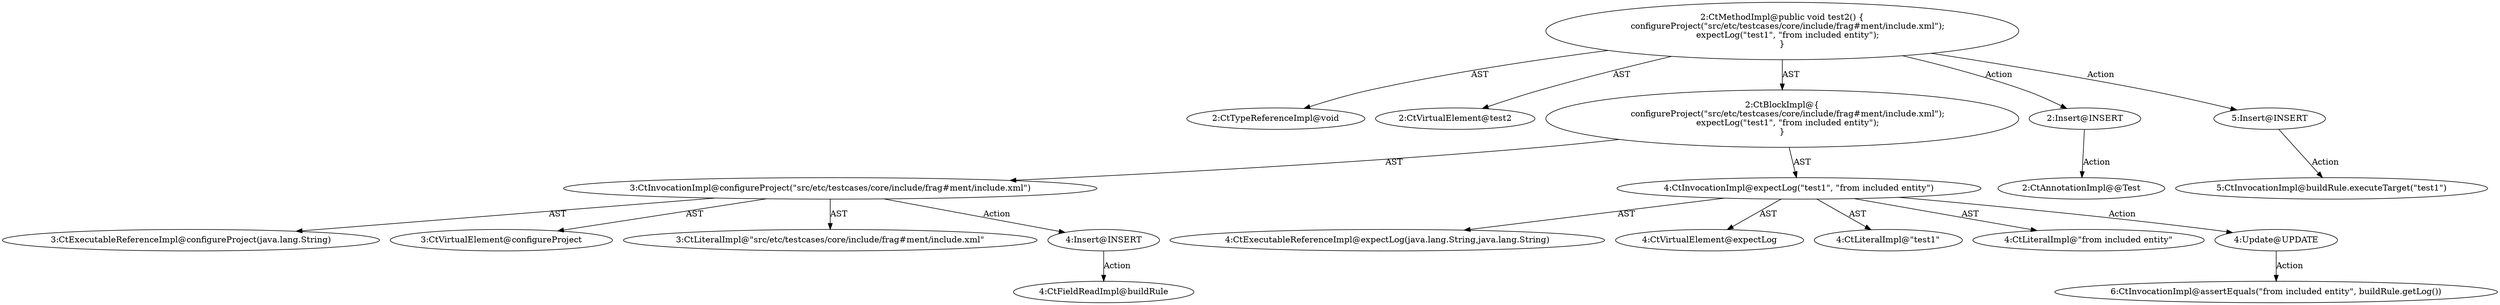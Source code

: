 digraph "test2#?" {
0 [label="2:CtTypeReferenceImpl@void" shape=ellipse]
1 [label="2:CtVirtualElement@test2" shape=ellipse]
2 [label="3:CtExecutableReferenceImpl@configureProject(java.lang.String)" shape=ellipse]
3 [label="3:CtVirtualElement@configureProject" shape=ellipse]
4 [label="3:CtLiteralImpl@\"src/etc/testcases/core/include/frag#ment/include.xml\"" shape=ellipse]
5 [label="3:CtInvocationImpl@configureProject(\"src/etc/testcases/core/include/frag#ment/include.xml\")" shape=ellipse]
6 [label="4:CtExecutableReferenceImpl@expectLog(java.lang.String,java.lang.String)" shape=ellipse]
7 [label="4:CtVirtualElement@expectLog" shape=ellipse]
8 [label="4:CtLiteralImpl@\"test1\"" shape=ellipse]
9 [label="4:CtLiteralImpl@\"from included entity\"" shape=ellipse]
10 [label="4:CtInvocationImpl@expectLog(\"test1\", \"from included entity\")" shape=ellipse]
11 [label="2:CtBlockImpl@\{
    configureProject(\"src/etc/testcases/core/include/frag#ment/include.xml\");
    expectLog(\"test1\", \"from included entity\");
\}" shape=ellipse]
12 [label="2:CtMethodImpl@public void test2() \{
    configureProject(\"src/etc/testcases/core/include/frag#ment/include.xml\");
    expectLog(\"test1\", \"from included entity\");
\}" shape=ellipse]
13 [label="4:Update@UPDATE" shape=ellipse]
14 [label="6:CtInvocationImpl@assertEquals(\"from included entity\", buildRule.getLog())" shape=ellipse]
15 [label="2:Insert@INSERT" shape=ellipse]
16 [label="2:CtAnnotationImpl@@Test" shape=ellipse]
17 [label="5:Insert@INSERT" shape=ellipse]
18 [label="5:CtInvocationImpl@buildRule.executeTarget(\"test1\")" shape=ellipse]
19 [label="4:Insert@INSERT" shape=ellipse]
20 [label="4:CtFieldReadImpl@buildRule" shape=ellipse]
5 -> 3 [label="AST"];
5 -> 2 [label="AST"];
5 -> 4 [label="AST"];
5 -> 19 [label="Action"];
10 -> 7 [label="AST"];
10 -> 6 [label="AST"];
10 -> 8 [label="AST"];
10 -> 9 [label="AST"];
10 -> 13 [label="Action"];
11 -> 5 [label="AST"];
11 -> 10 [label="AST"];
12 -> 1 [label="AST"];
12 -> 0 [label="AST"];
12 -> 11 [label="AST"];
12 -> 15 [label="Action"];
12 -> 17 [label="Action"];
13 -> 14 [label="Action"];
15 -> 16 [label="Action"];
17 -> 18 [label="Action"];
19 -> 20 [label="Action"];
}